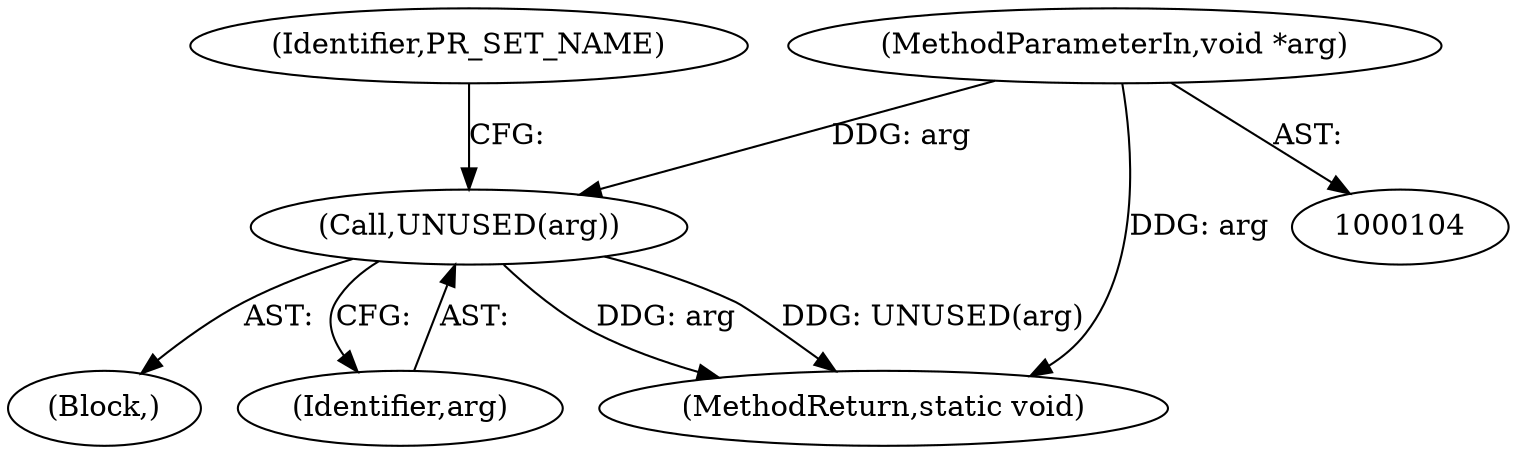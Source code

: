 digraph "0_Android_472271b153c5dc53c28beac55480a8d8434b2d5c_75@pointer" {
"1000109" [label="(Call,UNUSED(arg))"];
"1000105" [label="(MethodParameterIn,void *arg)"];
"1000106" [label="(Block,)"];
"1000105" [label="(MethodParameterIn,void *arg)"];
"1000110" [label="(Identifier,arg)"];
"1000112" [label="(Identifier,PR_SET_NAME)"];
"1000109" [label="(Call,UNUSED(arg))"];
"1000199" [label="(MethodReturn,static void)"];
"1000109" -> "1000106"  [label="AST: "];
"1000109" -> "1000110"  [label="CFG: "];
"1000110" -> "1000109"  [label="AST: "];
"1000112" -> "1000109"  [label="CFG: "];
"1000109" -> "1000199"  [label="DDG: arg"];
"1000109" -> "1000199"  [label="DDG: UNUSED(arg)"];
"1000105" -> "1000109"  [label="DDG: arg"];
"1000105" -> "1000104"  [label="AST: "];
"1000105" -> "1000199"  [label="DDG: arg"];
}

